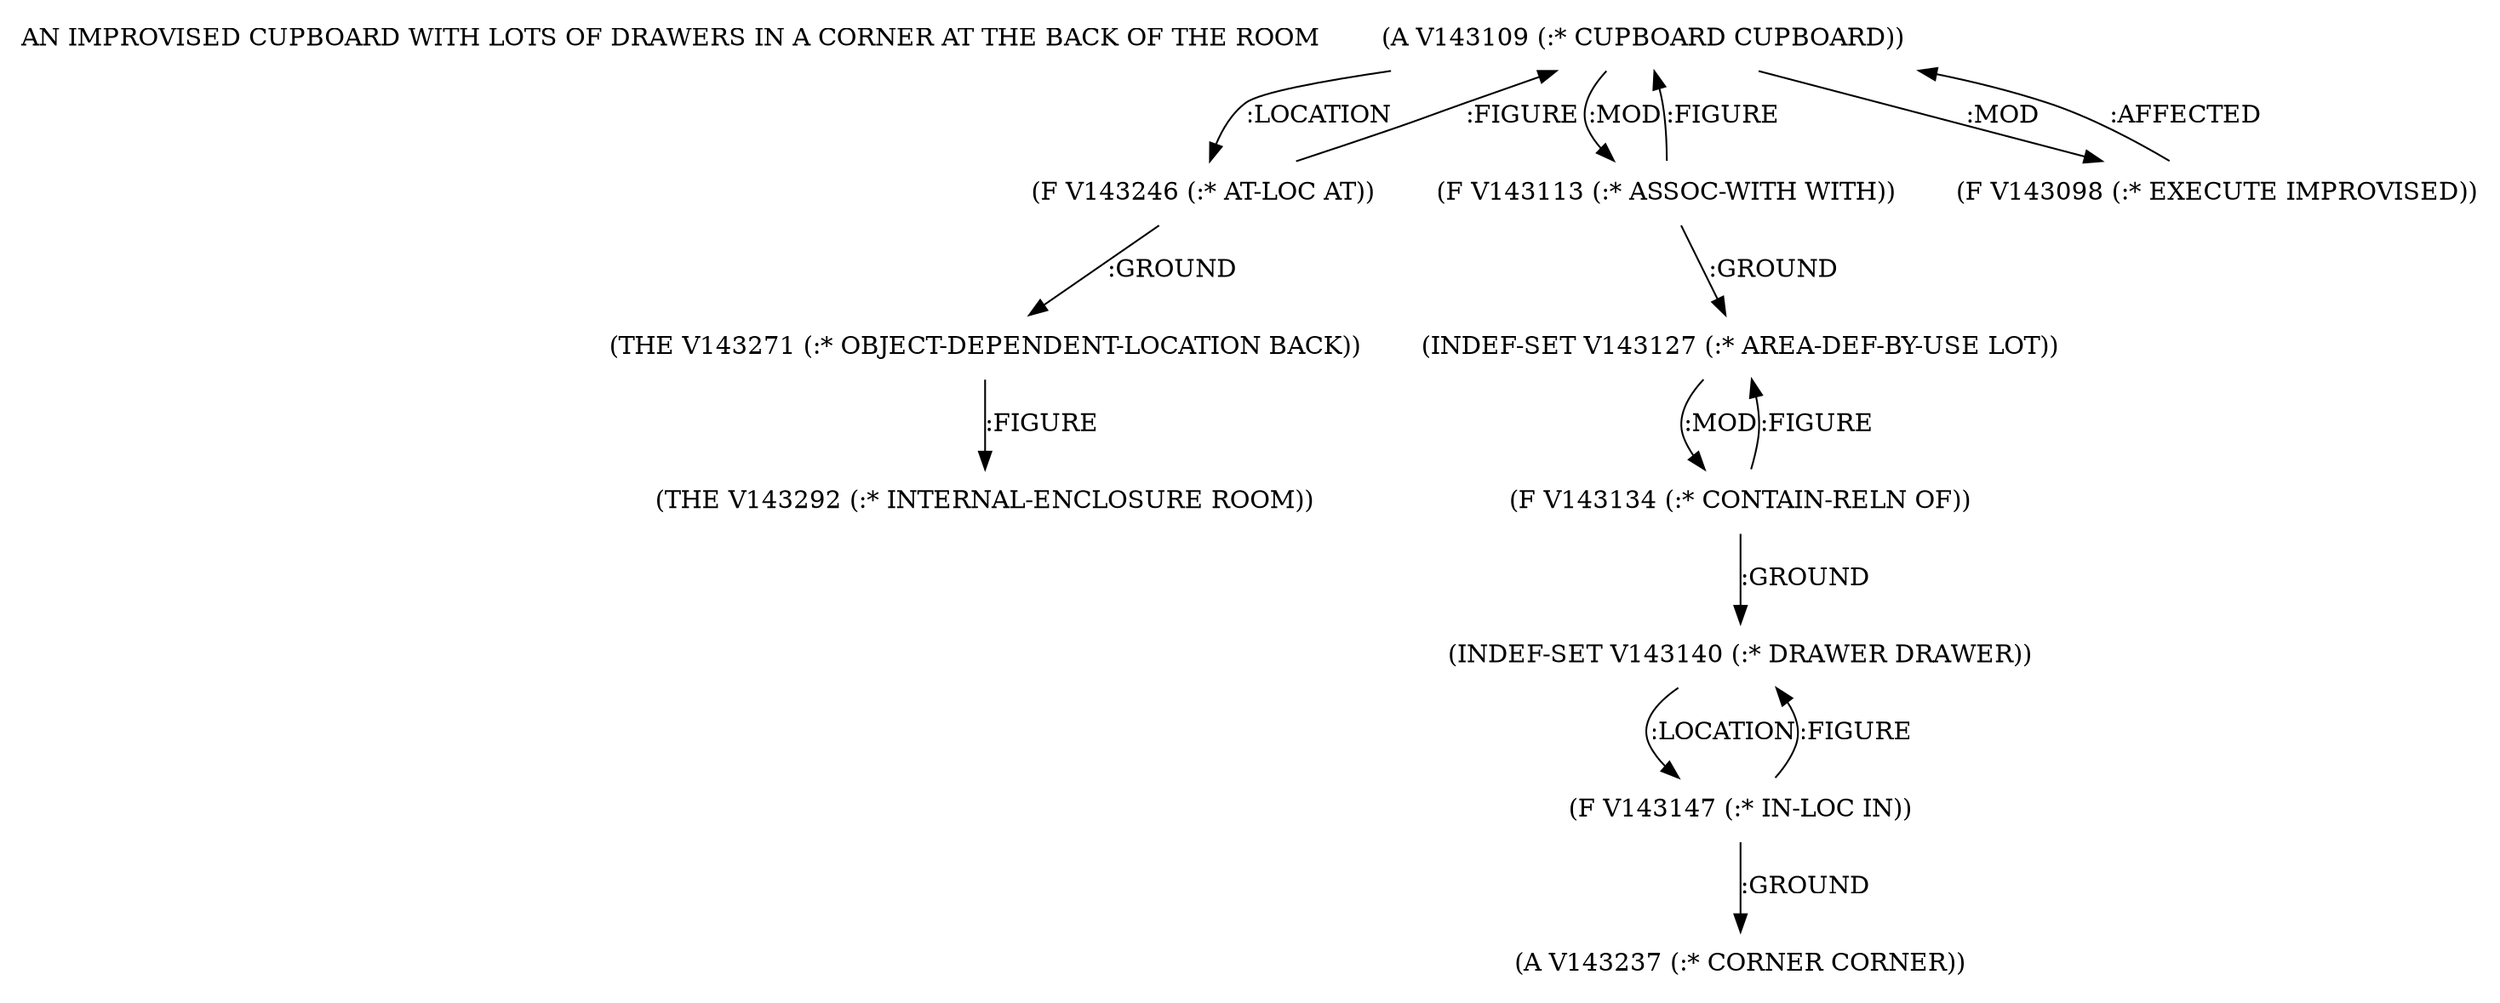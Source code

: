 digraph Terms {
  node [shape=none]
  "AN IMPROVISED CUPBOARD WITH LOTS OF DRAWERS IN A CORNER AT THE BACK OF THE ROOM"
  "V143109" [label="(A V143109 (:* CUPBOARD CUPBOARD))"]
  "V143109" -> "V143246" [label=":LOCATION"]
  "V143109" -> "V143113" [label=":MOD"]
  "V143109" -> "V143098" [label=":MOD"]
  "V143098" [label="(F V143098 (:* EXECUTE IMPROVISED))"]
  "V143098" -> "V143109" [label=":AFFECTED"]
  "V143113" [label="(F V143113 (:* ASSOC-WITH WITH))"]
  "V143113" -> "V143127" [label=":GROUND"]
  "V143113" -> "V143109" [label=":FIGURE"]
  "V143127" [label="(INDEF-SET V143127 (:* AREA-DEF-BY-USE LOT))"]
  "V143127" -> "V143134" [label=":MOD"]
  "V143134" [label="(F V143134 (:* CONTAIN-RELN OF))"]
  "V143134" -> "V143140" [label=":GROUND"]
  "V143134" -> "V143127" [label=":FIGURE"]
  "V143140" [label="(INDEF-SET V143140 (:* DRAWER DRAWER))"]
  "V143140" -> "V143147" [label=":LOCATION"]
  "V143147" [label="(F V143147 (:* IN-LOC IN))"]
  "V143147" -> "V143237" [label=":GROUND"]
  "V143147" -> "V143140" [label=":FIGURE"]
  "V143237" [label="(A V143237 (:* CORNER CORNER))"]
  "V143246" [label="(F V143246 (:* AT-LOC AT))"]
  "V143246" -> "V143271" [label=":GROUND"]
  "V143246" -> "V143109" [label=":FIGURE"]
  "V143271" [label="(THE V143271 (:* OBJECT-DEPENDENT-LOCATION BACK))"]
  "V143271" -> "V143292" [label=":FIGURE"]
  "V143292" [label="(THE V143292 (:* INTERNAL-ENCLOSURE ROOM))"]
}
